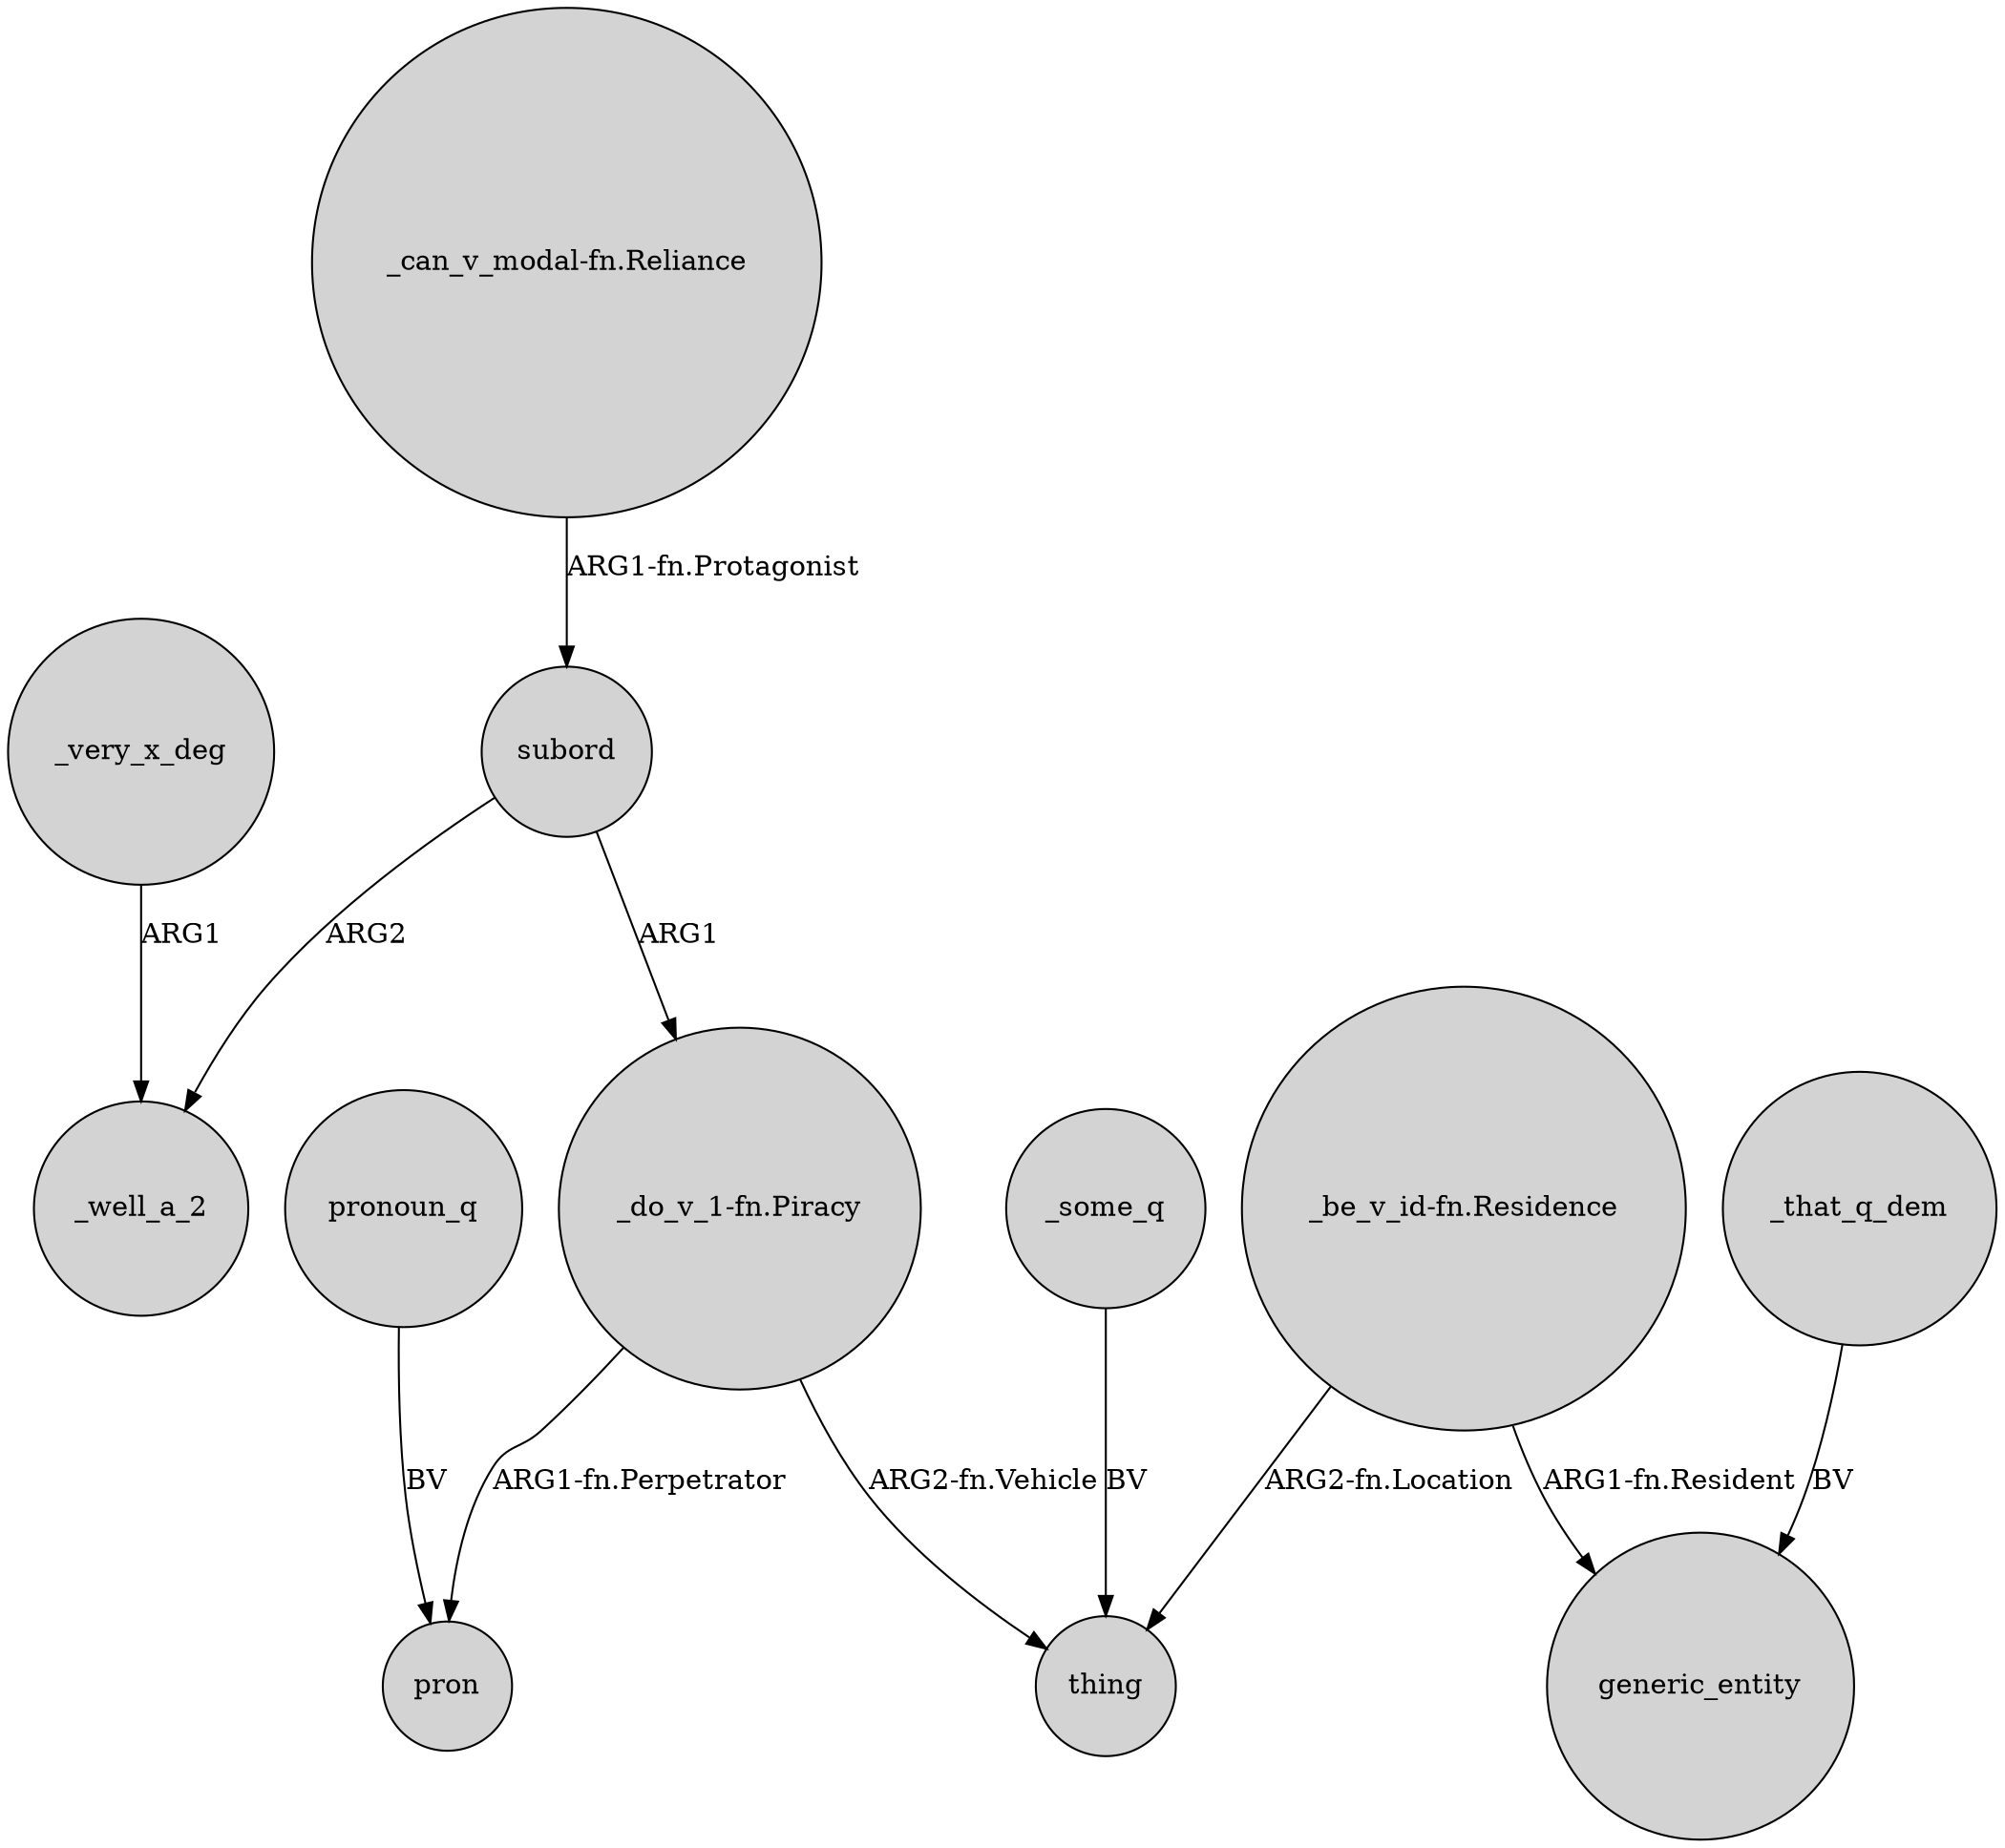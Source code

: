 digraph {
	node [shape=circle style=filled]
	_very_x_deg -> _well_a_2 [label=ARG1]
	"_do_v_1-fn.Piracy" -> pron [label="ARG1-fn.Perpetrator"]
	_some_q -> thing [label=BV]
	_that_q_dem -> generic_entity [label=BV]
	subord -> "_do_v_1-fn.Piracy" [label=ARG1]
	"_can_v_modal-fn.Reliance" -> subord [label="ARG1-fn.Protagonist"]
	subord -> _well_a_2 [label=ARG2]
	pronoun_q -> pron [label=BV]
	"_be_v_id-fn.Residence" -> generic_entity [label="ARG1-fn.Resident"]
	"_be_v_id-fn.Residence" -> thing [label="ARG2-fn.Location"]
	"_do_v_1-fn.Piracy" -> thing [label="ARG2-fn.Vehicle"]
}
